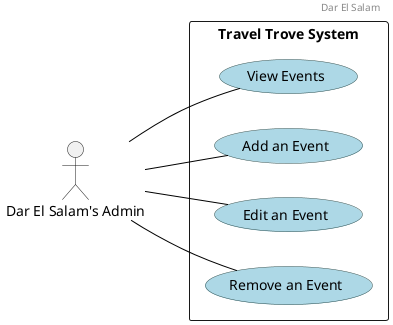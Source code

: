 @startuml
scale 1
left to right direction

header
Dar El Salam
endheader

' Custom skin parameters for use cases
skinparam usecase {
    BackgroundColor lightblue
    BorderColor DarkSlateGray
    ArrowColor Black
}

actor "Dar El Salam's Admin" as Admin

rectangle "Travel Trove System" {

    usecase "View Events"
    usecase "Add an Event"
    usecase "Edit an Event"
    usecase "Remove an Event"
}

Admin -- "View Events"
Admin -- "Add an Event"
Admin -- "Edit an Event"
Admin -- "Remove an Event"

@enduml
